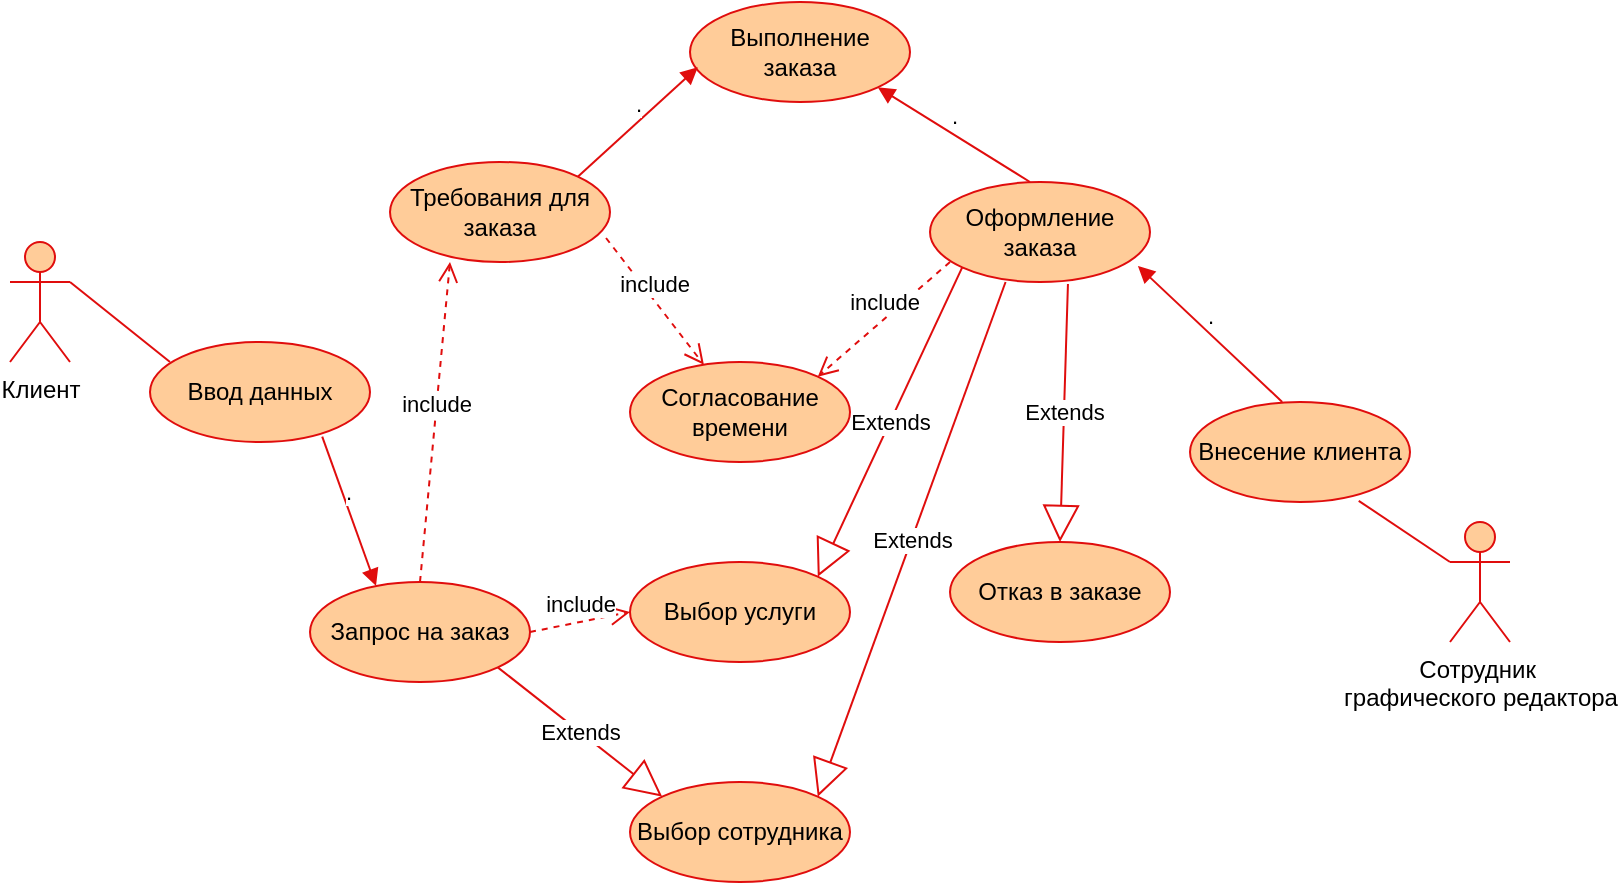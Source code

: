 <mxfile version="20.6.0" type="device"><diagram id="5oY0k-PAE3uHIpHXn6po" name="Page-1"><mxGraphModel dx="1422" dy="786" grid="1" gridSize="10" guides="1" tooltips="1" connect="1" arrows="1" fold="1" page="1" pageScale="1" pageWidth="827" pageHeight="1169" math="0" shadow="0"><root><mxCell id="0"/><mxCell id="1" parent="0"/><mxCell id="BBPxjsSAvf7vGqUb2I4b-1" value="Клиент" style="shape=umlActor;verticalLabelPosition=bottom;verticalAlign=top;html=1;outlineConnect=0;fillColor=#ffcc99;strokeColor=#E00D0D;" parent="1" vertex="1"><mxGeometry x="10" y="150" width="30" height="60" as="geometry"/></mxCell><mxCell id="BBPxjsSAvf7vGqUb2I4b-2" value="Сотрудник&amp;nbsp;&lt;br&gt;графического редактора&lt;br&gt;" style="shape=umlActor;verticalLabelPosition=bottom;verticalAlign=top;html=1;outlineConnect=0;fillColor=#ffcc99;strokeColor=#E00D0D;" parent="1" vertex="1"><mxGeometry x="730" y="290" width="30" height="60" as="geometry"/></mxCell><mxCell id="BBPxjsSAvf7vGqUb2I4b-3" value="Ввод данных" style="ellipse;whiteSpace=wrap;html=1;fillColor=#ffcc99;strokeColor=#E00D0D;" parent="1" vertex="1"><mxGeometry x="80" y="200" width="110" height="50" as="geometry"/></mxCell><mxCell id="BBPxjsSAvf7vGqUb2I4b-9" value="Запрос на заказ" style="ellipse;whiteSpace=wrap;html=1;fillColor=#ffcc99;strokeColor=#E00D0D;" parent="1" vertex="1"><mxGeometry x="160" y="320" width="110" height="50" as="geometry"/></mxCell><mxCell id="BBPxjsSAvf7vGqUb2I4b-13" value="Внесение клиента" style="ellipse;whiteSpace=wrap;html=1;fillColor=#ffcc99;strokeColor=#E00D0D;" parent="1" vertex="1"><mxGeometry x="600" y="230" width="110" height="50" as="geometry"/></mxCell><mxCell id="BBPxjsSAvf7vGqUb2I4b-15" value="Требования для заказа" style="ellipse;whiteSpace=wrap;html=1;fillColor=#ffcc99;strokeColor=#E00D0D;" parent="1" vertex="1"><mxGeometry x="200" y="110" width="110" height="50" as="geometry"/></mxCell><mxCell id="BBPxjsSAvf7vGqUb2I4b-19" value="Выбор услуги" style="ellipse;whiteSpace=wrap;html=1;fillColor=#ffcc99;strokeColor=#E00D0D;" parent="1" vertex="1"><mxGeometry x="320" y="310" width="110" height="50" as="geometry"/></mxCell><mxCell id="BBPxjsSAvf7vGqUb2I4b-21" value="Согласование времени" style="ellipse;whiteSpace=wrap;html=1;fillColor=#ffcc99;strokeColor=#E00D0D;" parent="1" vertex="1"><mxGeometry x="320" y="210" width="110" height="50" as="geometry"/></mxCell><mxCell id="BBPxjsSAvf7vGqUb2I4b-25" value="Оформление заказа" style="ellipse;whiteSpace=wrap;html=1;fillColor=#ffcc99;strokeColor=#E00D0D;" parent="1" vertex="1"><mxGeometry x="470" y="120" width="110" height="50" as="geometry"/></mxCell><mxCell id="BBPxjsSAvf7vGqUb2I4b-30" value="Отказ в заказе" style="ellipse;whiteSpace=wrap;html=1;fillColor=#ffcc99;strokeColor=#E00D0D;" parent="1" vertex="1"><mxGeometry x="480" y="300" width="110" height="50" as="geometry"/></mxCell><mxCell id="b5OHGMD6eIRj4TfhX1eh-2" value="&lt;font style=&quot;vertical-align: inherit&quot;&gt;&lt;font style=&quot;vertical-align: inherit&quot;&gt;Выполнение заказа&lt;/font&gt;&lt;/font&gt;" style="ellipse;whiteSpace=wrap;html=1;fillColor=#ffcc99;strokeColor=#E00D0D;" parent="1" vertex="1"><mxGeometry x="350" y="30" width="110" height="50" as="geometry"/></mxCell><mxCell id="608NsbyAqX6qMoLfbuhk-1" value="Выбор сотрудника" style="ellipse;whiteSpace=wrap;html=1;fillColor=#ffcc99;strokeColor=#E00D0D;" parent="1" vertex="1"><mxGeometry x="320" y="420" width="110" height="50" as="geometry"/></mxCell><mxCell id="OKCBSZWRh0y6yNCMprov-2" value="include" style="html=1;verticalAlign=bottom;endArrow=open;dashed=1;endSize=8;rounded=0;entryX=1;entryY=0;entryDx=0;entryDy=0;fillColor=#ffcc99;strokeColor=#E00D0D;" parent="1" target="BBPxjsSAvf7vGqUb2I4b-21" edge="1"><mxGeometry relative="1" as="geometry"><mxPoint x="480" y="160" as="sourcePoint"/><mxPoint x="400" y="160" as="targetPoint"/></mxGeometry></mxCell><mxCell id="OKCBSZWRh0y6yNCMprov-5" value="include" style="html=1;verticalAlign=bottom;endArrow=open;dashed=1;endSize=8;rounded=0;exitX=1;exitY=0.5;exitDx=0;exitDy=0;entryX=0;entryY=0.5;entryDx=0;entryDy=0;fillColor=#ffcc99;strokeColor=#E00D0D;" parent="1" source="BBPxjsSAvf7vGqUb2I4b-9" target="BBPxjsSAvf7vGqUb2I4b-19" edge="1"><mxGeometry relative="1" as="geometry"><mxPoint x="450" y="380" as="sourcePoint"/><mxPoint x="370" y="380" as="targetPoint"/></mxGeometry></mxCell><mxCell id="OKCBSZWRh0y6yNCMprov-6" value="include" style="html=1;verticalAlign=bottom;endArrow=open;dashed=1;endSize=8;rounded=0;exitX=0.982;exitY=0.76;exitDx=0;exitDy=0;exitPerimeter=0;fillColor=#ffcc99;strokeColor=#E00D0D;" parent="1" source="BBPxjsSAvf7vGqUb2I4b-15" target="BBPxjsSAvf7vGqUb2I4b-21" edge="1"><mxGeometry relative="1" as="geometry"><mxPoint x="450" y="380" as="sourcePoint"/><mxPoint x="370" y="380" as="targetPoint"/></mxGeometry></mxCell><mxCell id="OKCBSZWRh0y6yNCMprov-9" value="Extends" style="endArrow=block;endSize=16;endFill=0;html=1;rounded=0;exitX=0.627;exitY=1.02;exitDx=0;exitDy=0;exitPerimeter=0;entryX=0.5;entryY=0;entryDx=0;entryDy=0;fillColor=#ffcc99;strokeColor=#E00D0D;" parent="1" source="BBPxjsSAvf7vGqUb2I4b-25" target="BBPxjsSAvf7vGqUb2I4b-30" edge="1"><mxGeometry width="160" relative="1" as="geometry"><mxPoint x="380" y="300" as="sourcePoint"/><mxPoint x="540" y="300" as="targetPoint"/></mxGeometry></mxCell><mxCell id="OKCBSZWRh0y6yNCMprov-15" value="" style="endArrow=none;html=1;rounded=0;strokeColor=#E00D0D;exitX=1;exitY=0.333;exitDx=0;exitDy=0;exitPerimeter=0;fillColor=#ffcc99;" parent="1" source="BBPxjsSAvf7vGqUb2I4b-1" edge="1"><mxGeometry width="50" height="50" relative="1" as="geometry"><mxPoint x="40" y="260" as="sourcePoint"/><mxPoint x="90" y="210" as="targetPoint"/></mxGeometry></mxCell><mxCell id="OKCBSZWRh0y6yNCMprov-16" value="" style="endArrow=none;html=1;rounded=0;strokeColor=#E00D0D;exitX=0.767;exitY=0.988;exitDx=0;exitDy=0;exitPerimeter=0;fillColor=#ffcc99;" parent="1" source="BBPxjsSAvf7vGqUb2I4b-13" edge="1"><mxGeometry width="50" height="50" relative="1" as="geometry"><mxPoint x="680" y="270" as="sourcePoint"/><mxPoint x="730" y="310" as="targetPoint"/></mxGeometry></mxCell><mxCell id="OKCBSZWRh0y6yNCMprov-19" value="include" style="html=1;verticalAlign=bottom;endArrow=open;dashed=1;endSize=8;rounded=0;strokeColor=#E00D0D;exitX=0.5;exitY=0;exitDx=0;exitDy=0;fillColor=#ffcc99;" parent="1" source="BBPxjsSAvf7vGqUb2I4b-9" edge="1"><mxGeometry relative="1" as="geometry"><mxPoint x="310" y="160" as="sourcePoint"/><mxPoint x="230" y="160" as="targetPoint"/></mxGeometry></mxCell><mxCell id="OKCBSZWRh0y6yNCMprov-20" value="Extends" style="endArrow=block;endSize=16;endFill=0;html=1;rounded=0;strokeColor=#E00D0D;exitX=1;exitY=1;exitDx=0;exitDy=0;entryX=0;entryY=0;entryDx=0;entryDy=0;fillColor=#ffcc99;" parent="1" source="BBPxjsSAvf7vGqUb2I4b-9" target="608NsbyAqX6qMoLfbuhk-1" edge="1"><mxGeometry width="160" relative="1" as="geometry"><mxPoint x="200" y="420" as="sourcePoint"/><mxPoint x="360" y="420" as="targetPoint"/></mxGeometry></mxCell><mxCell id="YqJoEmAUuMU2dWf0sgcY-1" value="Extends" style="endArrow=block;endSize=16;endFill=0;html=1;rounded=0;strokeColor=#E00D0D;exitX=1;exitY=1;exitDx=0;exitDy=0;entryX=1;entryY=0;entryDx=0;entryDy=0;fillColor=#ffcc99;" edge="1" parent="1" target="608NsbyAqX6qMoLfbuhk-1"><mxGeometry width="160" relative="1" as="geometry"><mxPoint x="507.781" y="169.998" as="sourcePoint"/><mxPoint x="589.999" y="234.642" as="targetPoint"/></mxGeometry></mxCell><mxCell id="YqJoEmAUuMU2dWf0sgcY-2" value="Extends" style="endArrow=block;endSize=16;endFill=0;html=1;rounded=0;strokeColor=#E00D0D;exitX=0;exitY=1;exitDx=0;exitDy=0;entryX=1;entryY=0;entryDx=0;entryDy=0;fillColor=#ffcc99;" edge="1" parent="1" source="BBPxjsSAvf7vGqUb2I4b-25" target="BBPxjsSAvf7vGqUb2I4b-19"><mxGeometry width="160" relative="1" as="geometry"><mxPoint x="490.001" y="159.998" as="sourcePoint"/><mxPoint x="572.219" y="224.642" as="targetPoint"/></mxGeometry></mxCell><mxCell id="YqJoEmAUuMU2dWf0sgcY-4" value="." style="html=1;verticalAlign=bottom;endArrow=block;rounded=0;entryX=1;entryY=1;entryDx=0;entryDy=0;fillColor=#ffcc99;strokeColor=#E00D0D;" edge="1" parent="1" target="b5OHGMD6eIRj4TfhX1eh-2"><mxGeometry width="80" relative="1" as="geometry"><mxPoint x="520" y="120" as="sourcePoint"/><mxPoint x="600" y="120" as="targetPoint"/></mxGeometry></mxCell><mxCell id="YqJoEmAUuMU2dWf0sgcY-5" value="." style="html=1;verticalAlign=bottom;endArrow=block;rounded=0;entryX=1;entryY=1;entryDx=0;entryDy=0;exitX=1;exitY=0;exitDx=0;exitDy=0;fillColor=#ffcc99;strokeColor=#E00D0D;" edge="1" parent="1" source="BBPxjsSAvf7vGqUb2I4b-15"><mxGeometry width="80" relative="1" as="geometry"><mxPoint x="430" y="110" as="sourcePoint"/><mxPoint x="353.891" y="62.678" as="targetPoint"/></mxGeometry></mxCell><mxCell id="YqJoEmAUuMU2dWf0sgcY-6" value="." style="html=1;verticalAlign=bottom;endArrow=block;rounded=0;entryX=0.945;entryY=0.84;entryDx=0;entryDy=0;entryPerimeter=0;fillColor=#ffcc99;strokeColor=#E00D0D;" edge="1" parent="1" target="BBPxjsSAvf7vGqUb2I4b-25"><mxGeometry width="80" relative="1" as="geometry"><mxPoint x="646.11" y="230" as="sourcePoint"/><mxPoint x="570.001" y="182.678" as="targetPoint"/></mxGeometry></mxCell><mxCell id="YqJoEmAUuMU2dWf0sgcY-7" value="." style="html=1;verticalAlign=bottom;endArrow=block;rounded=0;entryX=0.3;entryY=0.04;entryDx=0;entryDy=0;entryPerimeter=0;fillColor=#ffcc99;strokeColor=#E00D0D;" edge="1" parent="1" target="BBPxjsSAvf7vGqUb2I4b-9"><mxGeometry width="80" relative="1" as="geometry"><mxPoint x="166.11" y="247.32" as="sourcePoint"/><mxPoint x="90.001" y="199.998" as="targetPoint"/></mxGeometry></mxCell></root></mxGraphModel></diagram></mxfile>